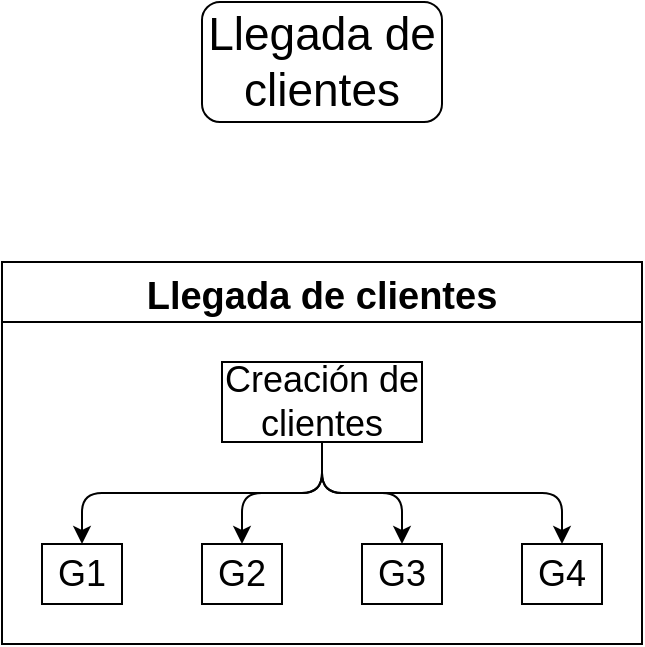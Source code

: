 <mxfile version="28.0.7">
  <diagram name="Seite-1" id="fzUndpXDee4B_MUHt3Ly">
    <mxGraphModel dx="921" dy="538" grid="1" gridSize="10" guides="1" tooltips="1" connect="1" arrows="1" fold="1" page="1" pageScale="1" pageWidth="827" pageHeight="1169" math="0" shadow="0">
      <root>
        <mxCell id="0" />
        <mxCell id="1" parent="0" />
        <mxCell id="3a-zDbIe6X9-BPed-T45-1" value="Llegada de clientes" style="rounded=1;whiteSpace=wrap;html=1;fontSize=23;" parent="1" vertex="1">
          <mxGeometry x="130" y="150" width="120" height="60" as="geometry" />
        </mxCell>
        <mxCell id="8lmizcPSXpmuQpeU9f3k-27" value="Llegada de clientes" style="swimlane;startSize=30;horizontal=1;childLayout=treeLayout;horizontalTree=0;sortEdges=1;resizable=0;containerType=tree;fontSize=19;" parent="1" vertex="1">
          <mxGeometry x="30" y="280" width="320" height="191" as="geometry" />
        </mxCell>
        <mxCell id="8lmizcPSXpmuQpeU9f3k-28" value="Creación de clientes" style="whiteSpace=wrap;html=1;fontSize=18;" parent="8lmizcPSXpmuQpeU9f3k-27" vertex="1">
          <mxGeometry x="110" y="50" width="100" height="40" as="geometry" />
        </mxCell>
        <mxCell id="8lmizcPSXpmuQpeU9f3k-29" value="G1" style="whiteSpace=wrap;html=1;fontSize=18;" parent="8lmizcPSXpmuQpeU9f3k-27" vertex="1">
          <mxGeometry x="20" y="141" width="40" height="30" as="geometry" />
        </mxCell>
        <mxCell id="8lmizcPSXpmuQpeU9f3k-30" value="" style="edgeStyle=elbowEdgeStyle;elbow=vertical;html=1;rounded=1;curved=0;sourcePerimeterSpacing=0;targetPerimeterSpacing=0;startSize=6;endSize=6;" parent="8lmizcPSXpmuQpeU9f3k-27" source="8lmizcPSXpmuQpeU9f3k-28" target="8lmizcPSXpmuQpeU9f3k-29" edge="1">
          <mxGeometry relative="1" as="geometry" />
        </mxCell>
        <mxCell id="8lmizcPSXpmuQpeU9f3k-31" value="G2" style="whiteSpace=wrap;html=1;fontSize=18;" parent="8lmizcPSXpmuQpeU9f3k-27" vertex="1">
          <mxGeometry x="100" y="141" width="40" height="30" as="geometry" />
        </mxCell>
        <mxCell id="8lmizcPSXpmuQpeU9f3k-32" value="" style="edgeStyle=elbowEdgeStyle;elbow=vertical;html=1;rounded=1;curved=0;sourcePerimeterSpacing=0;targetPerimeterSpacing=0;startSize=6;endSize=6;" parent="8lmizcPSXpmuQpeU9f3k-27" source="8lmizcPSXpmuQpeU9f3k-28" target="8lmizcPSXpmuQpeU9f3k-31" edge="1">
          <mxGeometry relative="1" as="geometry" />
        </mxCell>
        <mxCell id="8lmizcPSXpmuQpeU9f3k-36" value="" style="edgeStyle=elbowEdgeStyle;elbow=vertical;html=1;rounded=1;curved=0;sourcePerimeterSpacing=0;targetPerimeterSpacing=0;startSize=6;endSize=6;" parent="8lmizcPSXpmuQpeU9f3k-27" source="8lmizcPSXpmuQpeU9f3k-28" target="8lmizcPSXpmuQpeU9f3k-37" edge="1">
          <mxGeometry relative="1" as="geometry">
            <mxPoint x="-40" y="380" as="sourcePoint" />
          </mxGeometry>
        </mxCell>
        <mxCell id="8lmizcPSXpmuQpeU9f3k-37" value="G3" style="whiteSpace=wrap;html=1;fontSize=18;" parent="8lmizcPSXpmuQpeU9f3k-27" vertex="1">
          <mxGeometry x="180" y="141" width="40" height="30" as="geometry" />
        </mxCell>
        <mxCell id="8lmizcPSXpmuQpeU9f3k-38" value="" style="edgeStyle=elbowEdgeStyle;elbow=vertical;html=1;rounded=1;curved=0;sourcePerimeterSpacing=0;targetPerimeterSpacing=0;startSize=6;endSize=6;" parent="8lmizcPSXpmuQpeU9f3k-27" source="8lmizcPSXpmuQpeU9f3k-28" target="8lmizcPSXpmuQpeU9f3k-39" edge="1">
          <mxGeometry relative="1" as="geometry">
            <mxPoint x="100" y="380" as="sourcePoint" />
          </mxGeometry>
        </mxCell>
        <mxCell id="8lmizcPSXpmuQpeU9f3k-39" value="G4" style="whiteSpace=wrap;html=1;fontSize=18;" parent="8lmizcPSXpmuQpeU9f3k-27" vertex="1">
          <mxGeometry x="260" y="141" width="40" height="30" as="geometry" />
        </mxCell>
      </root>
    </mxGraphModel>
  </diagram>
</mxfile>
